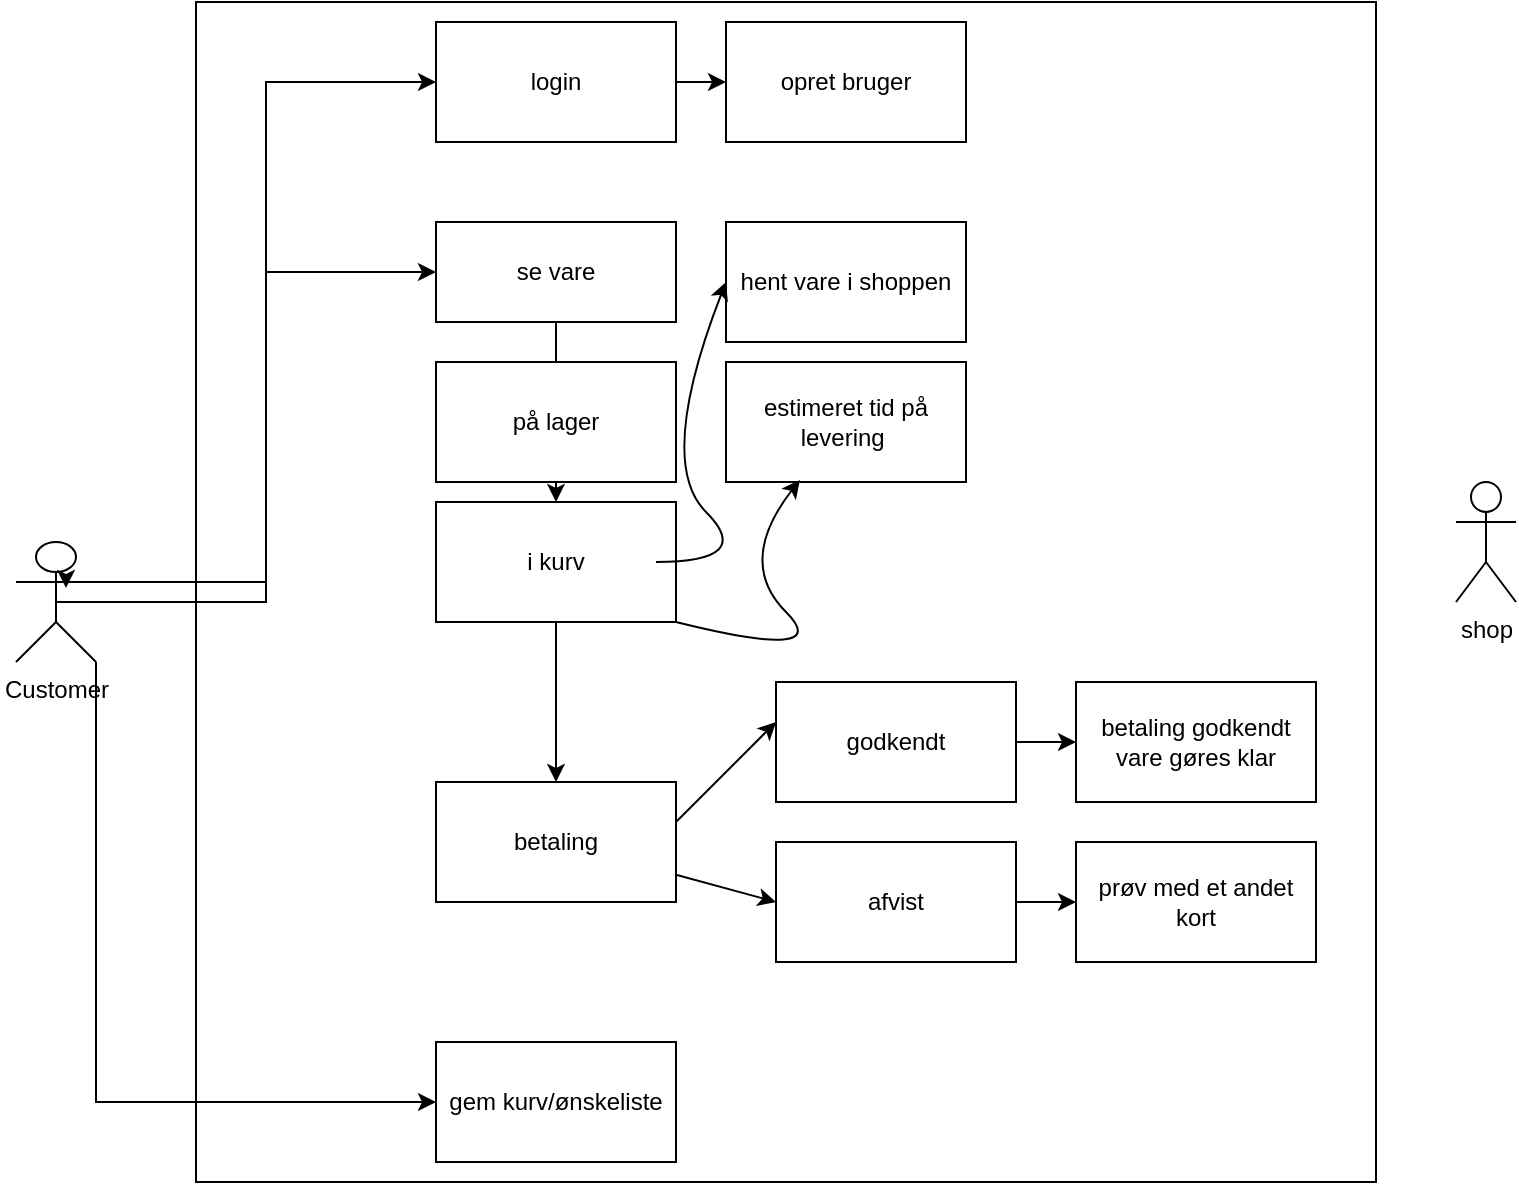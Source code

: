 <mxfile version="13.8.8" type="google"><diagram id="BkG7PJ6wtATmRS4pnSAm" name="Page-1"><mxGraphModel dx="1182" dy="764" grid="1" gridSize="10" guides="1" tooltips="1" connect="1" arrows="1" fold="1" page="1" pageScale="1" pageWidth="850" pageHeight="1100" math="0" shadow="0"><root><mxCell id="0"/><mxCell id="1" parent="0"/><mxCell id="-jJ8NiV8Kn4BjMWeVk5e-48" value="" style="whiteSpace=wrap;html=1;aspect=fixed;fontStyle=1" vertex="1" parent="1"><mxGeometry x="160" y="10" width="590" height="590" as="geometry"/></mxCell><mxCell id="-jJ8NiV8Kn4BjMWeVk5e-44" style="edgeStyle=orthogonalEdgeStyle;rounded=0;orthogonalLoop=1;jettySize=auto;html=1;entryX=0;entryY=0.5;entryDx=0;entryDy=0;exitX=0.5;exitY=0.5;exitDx=0;exitDy=0;exitPerimeter=0;" edge="1" parent="1" source="saeDbS2U-J75JP6LWPGx-3" target="-jJ8NiV8Kn4BjMWeVk5e-8"><mxGeometry relative="1" as="geometry"/></mxCell><mxCell id="-jJ8NiV8Kn4BjMWeVk5e-50" style="edgeStyle=orthogonalEdgeStyle;rounded=0;orthogonalLoop=1;jettySize=auto;html=1;exitX=1;exitY=0.333;exitDx=0;exitDy=0;exitPerimeter=0;entryX=0;entryY=0.5;entryDx=0;entryDy=0;" edge="1" parent="1" source="saeDbS2U-J75JP6LWPGx-3" target="-jJ8NiV8Kn4BjMWeVk5e-49"><mxGeometry relative="1" as="geometry"/></mxCell><mxCell id="-jJ8NiV8Kn4BjMWeVk5e-55" style="edgeStyle=orthogonalEdgeStyle;rounded=0;orthogonalLoop=1;jettySize=auto;html=1;exitX=1;exitY=1;exitDx=0;exitDy=0;exitPerimeter=0;entryX=0;entryY=0.5;entryDx=0;entryDy=0;" edge="1" parent="1" source="saeDbS2U-J75JP6LWPGx-3" target="-jJ8NiV8Kn4BjMWeVk5e-54"><mxGeometry relative="1" as="geometry"/></mxCell><mxCell id="saeDbS2U-J75JP6LWPGx-3" value="Customer" style="shape=umlActor;verticalLabelPosition=bottom;verticalAlign=top;html=1;" parent="1" vertex="1"><mxGeometry x="70" y="280" width="40" height="60" as="geometry"/></mxCell><mxCell id="-jJ8NiV8Kn4BjMWeVk5e-20" value="" style="edgeStyle=orthogonalEdgeStyle;rounded=0;orthogonalLoop=1;jettySize=auto;html=1;" edge="1" parent="1" source="-jJ8NiV8Kn4BjMWeVk5e-8" target="-jJ8NiV8Kn4BjMWeVk5e-10"><mxGeometry relative="1" as="geometry"/></mxCell><mxCell id="-jJ8NiV8Kn4BjMWeVk5e-8" value="se vare" style="rounded=0;whiteSpace=wrap;html=1;" vertex="1" parent="1"><mxGeometry x="280" y="120" width="120" height="50" as="geometry"/></mxCell><mxCell id="-jJ8NiV8Kn4BjMWeVk5e-9" value="på lager" style="rounded=0;whiteSpace=wrap;html=1;" vertex="1" parent="1"><mxGeometry x="280" y="190" width="120" height="60" as="geometry"/></mxCell><mxCell id="-jJ8NiV8Kn4BjMWeVk5e-10" value="i kurv" style="rounded=0;whiteSpace=wrap;html=1;" vertex="1" parent="1"><mxGeometry x="280" y="260" width="120" height="60" as="geometry"/></mxCell><mxCell id="-jJ8NiV8Kn4BjMWeVk5e-11" value="hent vare i shoppen" style="rounded=0;whiteSpace=wrap;html=1;" vertex="1" parent="1"><mxGeometry x="425" y="120" width="120" height="60" as="geometry"/></mxCell><mxCell id="-jJ8NiV8Kn4BjMWeVk5e-12" value="estimeret tid på levering&amp;nbsp;" style="rounded=0;whiteSpace=wrap;html=1;" vertex="1" parent="1"><mxGeometry x="425" y="190" width="120" height="60" as="geometry"/></mxCell><mxCell id="-jJ8NiV8Kn4BjMWeVk5e-23" value="" style="curved=1;endArrow=classic;html=1;entryX=0;entryY=0.5;entryDx=0;entryDy=0;" edge="1" parent="1" target="-jJ8NiV8Kn4BjMWeVk5e-11"><mxGeometry width="50" height="50" relative="1" as="geometry"><mxPoint x="390" y="290" as="sourcePoint"/><mxPoint x="440" y="240" as="targetPoint"/><Array as="points"><mxPoint x="440" y="290"/><mxPoint x="390" y="240"/></Array></mxGeometry></mxCell><mxCell id="-jJ8NiV8Kn4BjMWeVk5e-25" value="" style="curved=1;endArrow=classic;html=1;exitX=1;exitY=1;exitDx=0;exitDy=0;entryX=0.308;entryY=0.983;entryDx=0;entryDy=0;entryPerimeter=0;" edge="1" parent="1" source="-jJ8NiV8Kn4BjMWeVk5e-10" target="-jJ8NiV8Kn4BjMWeVk5e-12"><mxGeometry width="50" height="50" relative="1" as="geometry"><mxPoint x="430" y="340" as="sourcePoint"/><mxPoint x="480" y="290" as="targetPoint"/><Array as="points"><mxPoint x="480" y="340"/><mxPoint x="430" y="290"/></Array></mxGeometry></mxCell><mxCell id="-jJ8NiV8Kn4BjMWeVk5e-29" value="betaling" style="rounded=0;whiteSpace=wrap;html=1;" vertex="1" parent="1"><mxGeometry x="280" y="400" width="120" height="60" as="geometry"/></mxCell><mxCell id="-jJ8NiV8Kn4BjMWeVk5e-42" value="" style="edgeStyle=orthogonalEdgeStyle;rounded=0;orthogonalLoop=1;jettySize=auto;html=1;" edge="1" parent="1" source="-jJ8NiV8Kn4BjMWeVk5e-30" target="-jJ8NiV8Kn4BjMWeVk5e-41"><mxGeometry relative="1" as="geometry"/></mxCell><mxCell id="-jJ8NiV8Kn4BjMWeVk5e-30" value="godkendt" style="rounded=0;whiteSpace=wrap;html=1;" vertex="1" parent="1"><mxGeometry x="450" y="350" width="120" height="60" as="geometry"/></mxCell><mxCell id="-jJ8NiV8Kn4BjMWeVk5e-38" value="" style="edgeStyle=orthogonalEdgeStyle;rounded=0;orthogonalLoop=1;jettySize=auto;html=1;" edge="1" parent="1" source="-jJ8NiV8Kn4BjMWeVk5e-31"><mxGeometry relative="1" as="geometry"><mxPoint x="600" y="460" as="targetPoint"/></mxGeometry></mxCell><mxCell id="-jJ8NiV8Kn4BjMWeVk5e-31" value="afvist" style="rounded=0;whiteSpace=wrap;html=1;" vertex="1" parent="1"><mxGeometry x="450" y="430" width="120" height="60" as="geometry"/></mxCell><mxCell id="-jJ8NiV8Kn4BjMWeVk5e-32" value="" style="endArrow=classic;html=1;" edge="1" parent="1"><mxGeometry width="50" height="50" relative="1" as="geometry"><mxPoint x="400" y="420" as="sourcePoint"/><mxPoint x="450" y="370" as="targetPoint"/></mxGeometry></mxCell><mxCell id="-jJ8NiV8Kn4BjMWeVk5e-33" value="" style="endArrow=classic;html=1;entryX=0.5;entryY=0;entryDx=0;entryDy=0;exitX=0.5;exitY=1;exitDx=0;exitDy=0;" edge="1" parent="1" source="-jJ8NiV8Kn4BjMWeVk5e-10" target="-jJ8NiV8Kn4BjMWeVk5e-29"><mxGeometry width="50" height="50" relative="1" as="geometry"><mxPoint x="330" y="370" as="sourcePoint"/><mxPoint x="380" y="320" as="targetPoint"/></mxGeometry></mxCell><mxCell id="-jJ8NiV8Kn4BjMWeVk5e-34" value="" style="endArrow=classic;html=1;entryX=0;entryY=0.5;entryDx=0;entryDy=0;" edge="1" parent="1" source="-jJ8NiV8Kn4BjMWeVk5e-29" target="-jJ8NiV8Kn4BjMWeVk5e-31"><mxGeometry width="50" height="50" relative="1" as="geometry"><mxPoint x="400" y="480" as="sourcePoint"/><mxPoint x="470.711" y="430" as="targetPoint"/></mxGeometry></mxCell><mxCell id="-jJ8NiV8Kn4BjMWeVk5e-39" value="prøv med et andet kort" style="whiteSpace=wrap;html=1;" vertex="1" parent="1"><mxGeometry x="600" y="430" width="120" height="60" as="geometry"/></mxCell><mxCell id="-jJ8NiV8Kn4BjMWeVk5e-41" value="betaling godkendt vare gøres klar" style="rounded=0;whiteSpace=wrap;html=1;" vertex="1" parent="1"><mxGeometry x="600" y="350" width="120" height="60" as="geometry"/></mxCell><mxCell id="-jJ8NiV8Kn4BjMWeVk5e-47" value="shop&lt;br&gt;" style="shape=umlActor;verticalLabelPosition=bottom;verticalAlign=top;html=1;outlineConnect=0;" vertex="1" parent="1"><mxGeometry x="790" y="250" width="30" height="60" as="geometry"/></mxCell><mxCell id="-jJ8NiV8Kn4BjMWeVk5e-52" value="" style="edgeStyle=orthogonalEdgeStyle;rounded=0;orthogonalLoop=1;jettySize=auto;html=1;" edge="1" parent="1" source="-jJ8NiV8Kn4BjMWeVk5e-49" target="-jJ8NiV8Kn4BjMWeVk5e-51"><mxGeometry relative="1" as="geometry"/></mxCell><mxCell id="-jJ8NiV8Kn4BjMWeVk5e-49" value="login" style="rounded=0;whiteSpace=wrap;html=1;" vertex="1" parent="1"><mxGeometry x="280" y="20" width="120" height="60" as="geometry"/></mxCell><mxCell id="-jJ8NiV8Kn4BjMWeVk5e-51" value="opret bruger" style="rounded=0;whiteSpace=wrap;html=1;" vertex="1" parent="1"><mxGeometry x="425" y="20" width="120" height="60" as="geometry"/></mxCell><mxCell id="-jJ8NiV8Kn4BjMWeVk5e-53" style="edgeStyle=orthogonalEdgeStyle;rounded=0;orthogonalLoop=1;jettySize=auto;html=1;exitX=0;exitY=0.333;exitDx=0;exitDy=0;exitPerimeter=0;entryX=0.625;entryY=0.383;entryDx=0;entryDy=0;entryPerimeter=0;" edge="1" parent="1" source="saeDbS2U-J75JP6LWPGx-3" target="saeDbS2U-J75JP6LWPGx-3"><mxGeometry relative="1" as="geometry"/></mxCell><mxCell id="-jJ8NiV8Kn4BjMWeVk5e-54" value="gem kurv/ønskeliste" style="rounded=0;whiteSpace=wrap;html=1;" vertex="1" parent="1"><mxGeometry x="280" y="530" width="120" height="60" as="geometry"/></mxCell></root></mxGraphModel></diagram></mxfile>